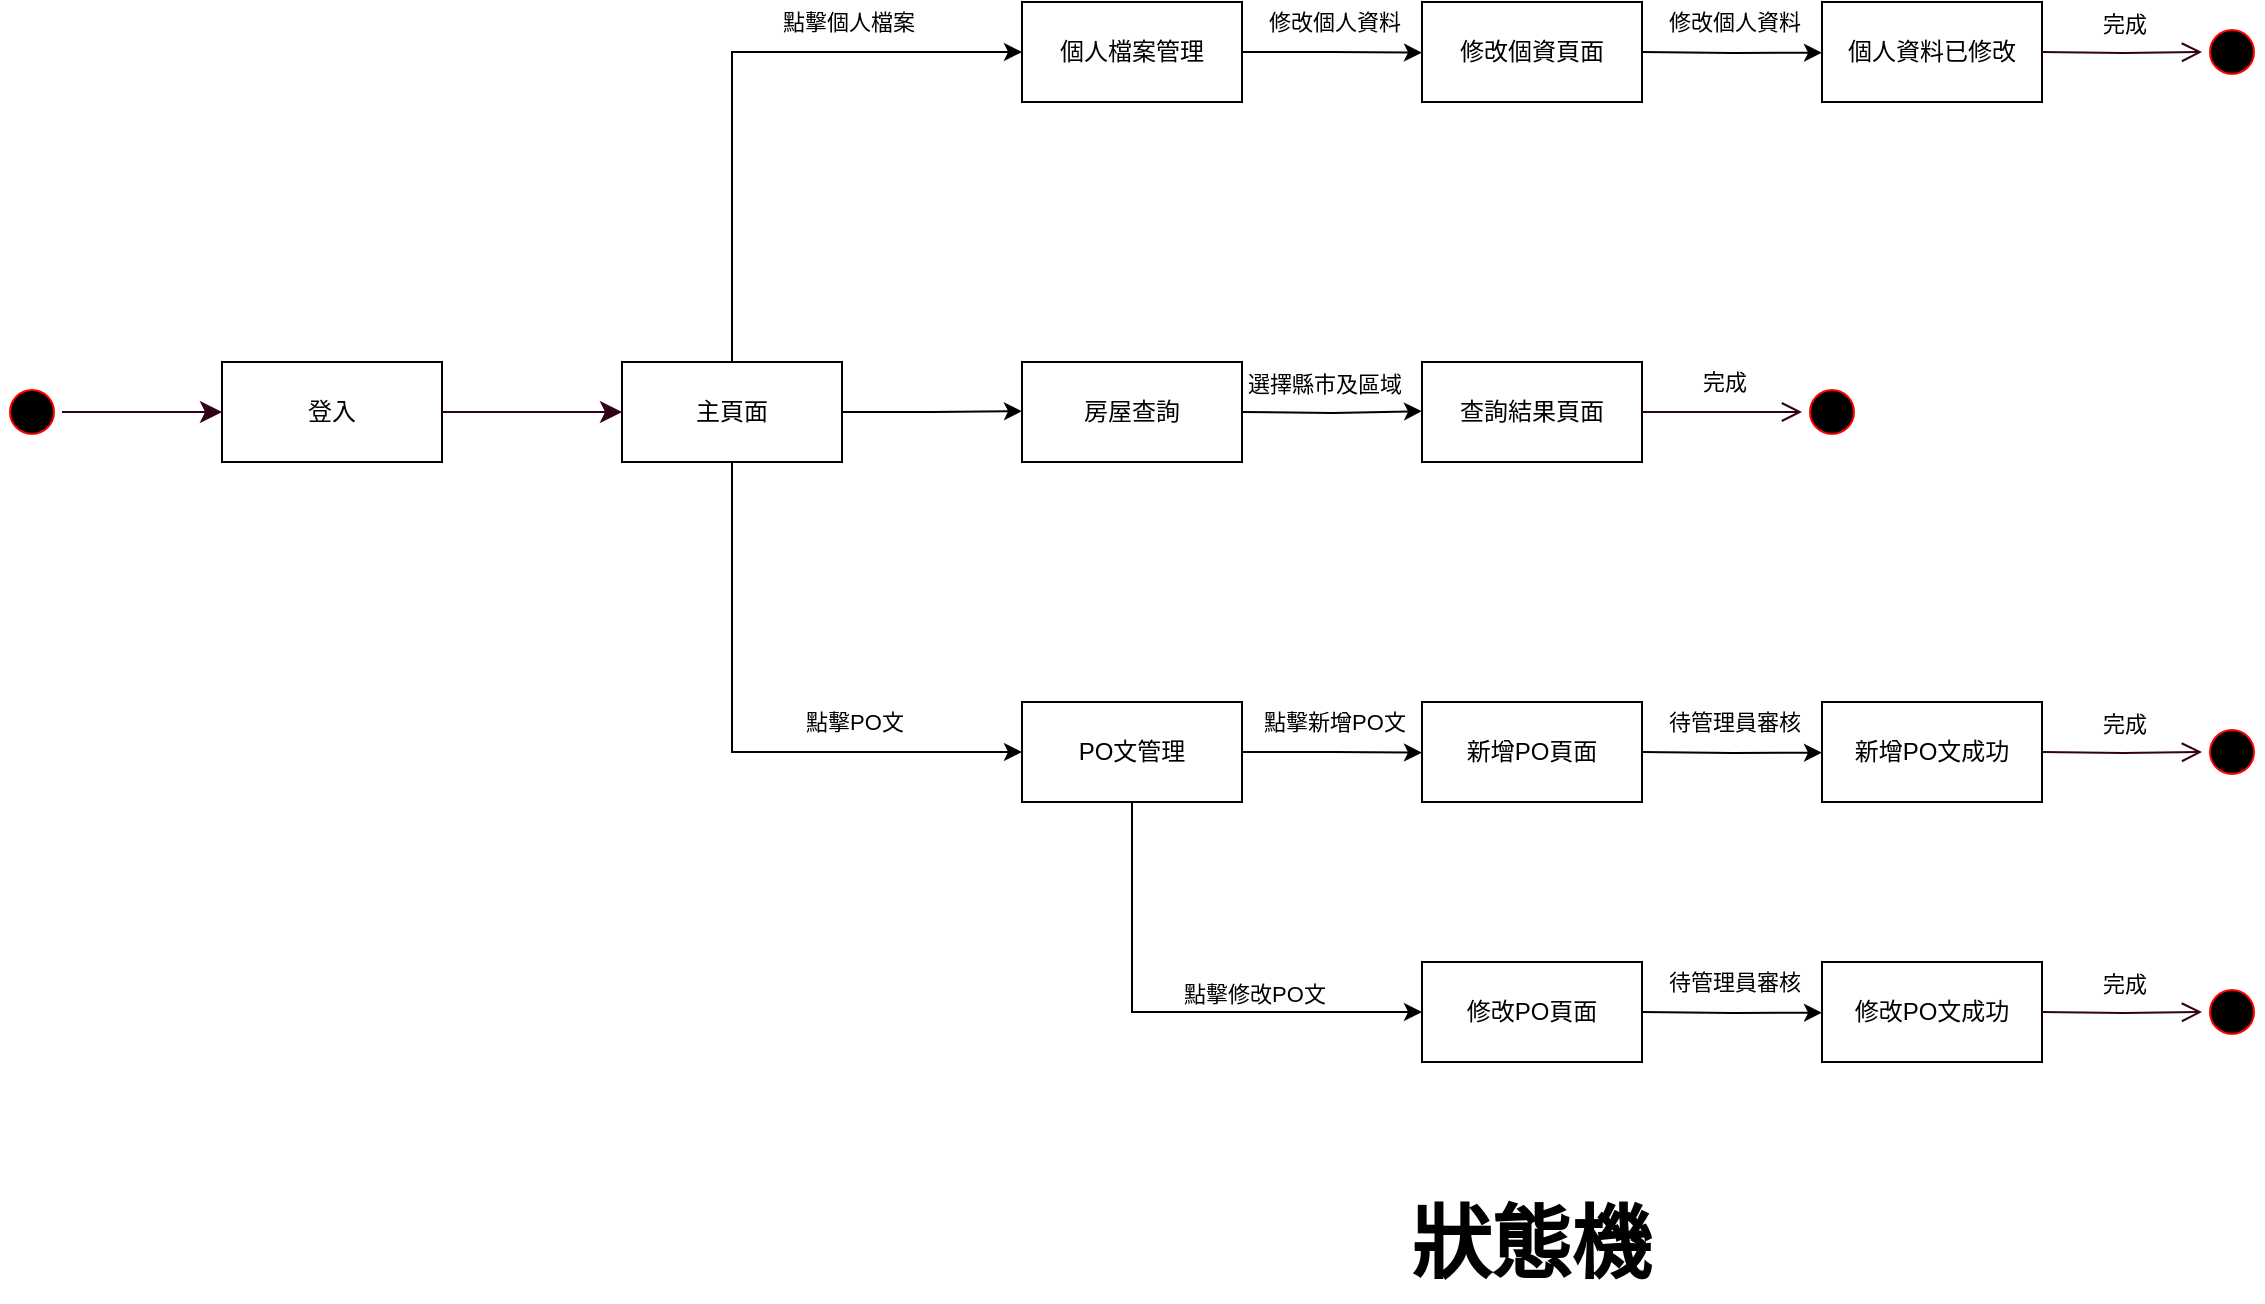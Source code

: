 <mxfile version="22.0.3" type="device">
  <diagram name="第1頁" id="zrS8h8VO2O7lW9n0PCQ2">
    <mxGraphModel dx="1863" dy="614" grid="1" gridSize="10" guides="1" tooltips="1" connect="1" arrows="1" fold="1" page="1" pageScale="1" pageWidth="827" pageHeight="1169" math="0" shadow="0">
      <root>
        <mxCell id="0" />
        <mxCell id="1" parent="0" />
        <mxCell id="yGvaIuRayk3CMt5AqlUQ-1" value="" style="ellipse;html=1;shape=startState;fillColor=#000000;strokeColor=#ff0000;" vertex="1" parent="1">
          <mxGeometry x="-350" y="1240" width="30" height="30" as="geometry" />
        </mxCell>
        <mxCell id="yGvaIuRayk3CMt5AqlUQ-2" value="" style="edgeStyle=orthogonalEdgeStyle;html=1;verticalAlign=bottom;endArrow=classic;endSize=8;strokeColor=#33001A;rounded=0;endFill=1;" edge="1" parent="1" source="yGvaIuRayk3CMt5AqlUQ-1">
          <mxGeometry relative="1" as="geometry">
            <mxPoint x="-240" y="1255" as="targetPoint" />
          </mxGeometry>
        </mxCell>
        <mxCell id="yGvaIuRayk3CMt5AqlUQ-3" value="登入" style="html=1;whiteSpace=wrap;" vertex="1" parent="1">
          <mxGeometry x="-240" y="1230" width="110" height="50" as="geometry" />
        </mxCell>
        <mxCell id="yGvaIuRayk3CMt5AqlUQ-4" value="" style="edgeStyle=orthogonalEdgeStyle;html=1;verticalAlign=bottom;endArrow=classic;endSize=8;strokeColor=#33001A;rounded=0;exitX=1;exitY=0.5;exitDx=0;exitDy=0;endFill=1;" edge="1" parent="1" source="yGvaIuRayk3CMt5AqlUQ-3">
          <mxGeometry relative="1" as="geometry">
            <mxPoint x="-40" y="1255" as="targetPoint" />
            <mxPoint x="-120" y="1255" as="sourcePoint" />
          </mxGeometry>
        </mxCell>
        <mxCell id="yGvaIuRayk3CMt5AqlUQ-5" style="edgeStyle=orthogonalEdgeStyle;rounded=0;orthogonalLoop=1;jettySize=auto;html=1;exitX=1;exitY=0.5;exitDx=0;exitDy=0;" edge="1" parent="1" source="yGvaIuRayk3CMt5AqlUQ-8">
          <mxGeometry relative="1" as="geometry">
            <mxPoint x="160" y="1254.571" as="targetPoint" />
          </mxGeometry>
        </mxCell>
        <mxCell id="yGvaIuRayk3CMt5AqlUQ-6" style="edgeStyle=orthogonalEdgeStyle;rounded=0;orthogonalLoop=1;jettySize=auto;html=1;exitX=0.5;exitY=0;exitDx=0;exitDy=0;entryX=0;entryY=0.5;entryDx=0;entryDy=0;" edge="1" parent="1" source="yGvaIuRayk3CMt5AqlUQ-8" target="yGvaIuRayk3CMt5AqlUQ-18">
          <mxGeometry relative="1" as="geometry">
            <mxPoint x="130" y="1060" as="targetPoint" />
          </mxGeometry>
        </mxCell>
        <mxCell id="yGvaIuRayk3CMt5AqlUQ-7" value="點擊個人檔案" style="edgeLabel;html=1;align=center;verticalAlign=middle;resizable=0;points=[];" connectable="0" vertex="1" parent="yGvaIuRayk3CMt5AqlUQ-6">
          <mxGeometry x="0.418" y="2" relative="1" as="geometry">
            <mxPoint y="-13" as="offset" />
          </mxGeometry>
        </mxCell>
        <mxCell id="yGvaIuRayk3CMt5AqlUQ-8" value="主頁面" style="html=1;whiteSpace=wrap;" vertex="1" parent="1">
          <mxGeometry x="-40" y="1230" width="110" height="50" as="geometry" />
        </mxCell>
        <mxCell id="yGvaIuRayk3CMt5AqlUQ-9" value="房屋查詢" style="html=1;whiteSpace=wrap;" vertex="1" parent="1">
          <mxGeometry x="160" y="1230" width="110" height="50" as="geometry" />
        </mxCell>
        <mxCell id="yGvaIuRayk3CMt5AqlUQ-10" style="edgeStyle=orthogonalEdgeStyle;rounded=0;orthogonalLoop=1;jettySize=auto;html=1;exitX=1;exitY=0.5;exitDx=0;exitDy=0;" edge="1" parent="1">
          <mxGeometry relative="1" as="geometry">
            <mxPoint x="360" y="1254.571" as="targetPoint" />
            <mxPoint x="270" y="1255" as="sourcePoint" />
          </mxGeometry>
        </mxCell>
        <mxCell id="yGvaIuRayk3CMt5AqlUQ-11" value="選擇縣市及區域" style="edgeLabel;html=1;align=center;verticalAlign=middle;resizable=0;points=[];" connectable="0" vertex="1" parent="yGvaIuRayk3CMt5AqlUQ-10">
          <mxGeometry x="-0.275" y="-1" relative="1" as="geometry">
            <mxPoint x="8" y="-16" as="offset" />
          </mxGeometry>
        </mxCell>
        <mxCell id="yGvaIuRayk3CMt5AqlUQ-12" value="查詢結果頁面" style="html=1;whiteSpace=wrap;" vertex="1" parent="1">
          <mxGeometry x="360" y="1230" width="110" height="50" as="geometry" />
        </mxCell>
        <mxCell id="yGvaIuRayk3CMt5AqlUQ-13" value="" style="ellipse;html=1;shape=startState;fillColor=#000000;strokeColor=#ff0000;" vertex="1" parent="1">
          <mxGeometry x="550" y="1240" width="30" height="30" as="geometry" />
        </mxCell>
        <mxCell id="yGvaIuRayk3CMt5AqlUQ-14" value="" style="edgeStyle=orthogonalEdgeStyle;html=1;verticalAlign=bottom;endArrow=open;endSize=8;strokeColor=#33001A;rounded=0;exitX=1;exitY=0.5;exitDx=0;exitDy=0;entryX=0;entryY=0.5;entryDx=0;entryDy=0;" edge="1" parent="1" source="yGvaIuRayk3CMt5AqlUQ-12" target="yGvaIuRayk3CMt5AqlUQ-13">
          <mxGeometry relative="1" as="geometry">
            <mxPoint x="565" y="1269" as="targetPoint" />
            <mxPoint x="800" y="1279" as="sourcePoint" />
          </mxGeometry>
        </mxCell>
        <mxCell id="yGvaIuRayk3CMt5AqlUQ-15" value="完成" style="edgeLabel;html=1;align=center;verticalAlign=middle;resizable=0;points=[];" connectable="0" vertex="1" parent="yGvaIuRayk3CMt5AqlUQ-14">
          <mxGeometry x="-0.056" y="2" relative="1" as="geometry">
            <mxPoint x="3" y="-13" as="offset" />
          </mxGeometry>
        </mxCell>
        <mxCell id="yGvaIuRayk3CMt5AqlUQ-16" style="edgeStyle=orthogonalEdgeStyle;rounded=0;orthogonalLoop=1;jettySize=auto;html=1;exitX=1;exitY=0.5;exitDx=0;exitDy=0;" edge="1" parent="1" source="yGvaIuRayk3CMt5AqlUQ-18">
          <mxGeometry relative="1" as="geometry">
            <mxPoint x="360" y="1075.333" as="targetPoint" />
          </mxGeometry>
        </mxCell>
        <mxCell id="yGvaIuRayk3CMt5AqlUQ-17" value="修改個人資料" style="edgeLabel;html=1;align=center;verticalAlign=middle;resizable=0;points=[];" connectable="0" vertex="1" parent="yGvaIuRayk3CMt5AqlUQ-16">
          <mxGeometry x="0.034" relative="1" as="geometry">
            <mxPoint y="-16" as="offset" />
          </mxGeometry>
        </mxCell>
        <mxCell id="yGvaIuRayk3CMt5AqlUQ-18" value="個人檔案管理" style="html=1;whiteSpace=wrap;" vertex="1" parent="1">
          <mxGeometry x="160" y="1050" width="110" height="50" as="geometry" />
        </mxCell>
        <mxCell id="yGvaIuRayk3CMt5AqlUQ-19" value="修改個資頁面" style="html=1;whiteSpace=wrap;" vertex="1" parent="1">
          <mxGeometry x="360" y="1050" width="110" height="50" as="geometry" />
        </mxCell>
        <mxCell id="yGvaIuRayk3CMt5AqlUQ-20" style="edgeStyle=orthogonalEdgeStyle;rounded=0;orthogonalLoop=1;jettySize=auto;html=1;exitX=1;exitY=0.5;exitDx=0;exitDy=0;" edge="1" parent="1">
          <mxGeometry relative="1" as="geometry">
            <mxPoint x="560" y="1075.333" as="targetPoint" />
            <mxPoint x="470" y="1075" as="sourcePoint" />
          </mxGeometry>
        </mxCell>
        <mxCell id="yGvaIuRayk3CMt5AqlUQ-21" value="修改個人資料" style="edgeLabel;html=1;align=center;verticalAlign=middle;resizable=0;points=[];" connectable="0" vertex="1" parent="yGvaIuRayk3CMt5AqlUQ-20">
          <mxGeometry x="0.034" relative="1" as="geometry">
            <mxPoint y="-16" as="offset" />
          </mxGeometry>
        </mxCell>
        <mxCell id="yGvaIuRayk3CMt5AqlUQ-22" value="個人資料已修改" style="html=1;whiteSpace=wrap;" vertex="1" parent="1">
          <mxGeometry x="560" y="1050" width="110" height="50" as="geometry" />
        </mxCell>
        <mxCell id="yGvaIuRayk3CMt5AqlUQ-23" value="" style="ellipse;html=1;shape=startState;fillColor=#000000;strokeColor=#ff0000;" vertex="1" parent="1">
          <mxGeometry x="750" y="1060" width="30" height="30" as="geometry" />
        </mxCell>
        <mxCell id="yGvaIuRayk3CMt5AqlUQ-24" value="" style="edgeStyle=orthogonalEdgeStyle;html=1;verticalAlign=bottom;endArrow=open;endSize=8;strokeColor=#33001A;rounded=0;exitX=1;exitY=0.5;exitDx=0;exitDy=0;entryX=0;entryY=0.5;entryDx=0;entryDy=0;" edge="1" parent="1" target="yGvaIuRayk3CMt5AqlUQ-23">
          <mxGeometry relative="1" as="geometry">
            <mxPoint x="765" y="1089" as="targetPoint" />
            <mxPoint x="670" y="1075" as="sourcePoint" />
          </mxGeometry>
        </mxCell>
        <mxCell id="yGvaIuRayk3CMt5AqlUQ-25" value="完成" style="edgeLabel;html=1;align=center;verticalAlign=middle;resizable=0;points=[];" connectable="0" vertex="1" parent="yGvaIuRayk3CMt5AqlUQ-24">
          <mxGeometry x="-0.056" y="2" relative="1" as="geometry">
            <mxPoint x="3" y="-13" as="offset" />
          </mxGeometry>
        </mxCell>
        <mxCell id="yGvaIuRayk3CMt5AqlUQ-26" style="edgeStyle=orthogonalEdgeStyle;rounded=0;orthogonalLoop=1;jettySize=auto;html=1;exitX=0.5;exitY=1;exitDx=0;exitDy=0;entryX=0;entryY=0.5;entryDx=0;entryDy=0;" edge="1" parent="1" source="yGvaIuRayk3CMt5AqlUQ-8" target="yGvaIuRayk3CMt5AqlUQ-31">
          <mxGeometry relative="1" as="geometry">
            <mxPoint x="75" y="1330" as="targetPoint" />
            <mxPoint x="-40" y="1500" as="sourcePoint" />
          </mxGeometry>
        </mxCell>
        <mxCell id="yGvaIuRayk3CMt5AqlUQ-27" value="點擊PO文" style="edgeLabel;html=1;align=center;verticalAlign=middle;resizable=0;points=[];" connectable="0" vertex="1" parent="yGvaIuRayk3CMt5AqlUQ-26">
          <mxGeometry x="0.418" y="2" relative="1" as="geometry">
            <mxPoint y="-13" as="offset" />
          </mxGeometry>
        </mxCell>
        <mxCell id="yGvaIuRayk3CMt5AqlUQ-28" style="edgeStyle=orthogonalEdgeStyle;rounded=0;orthogonalLoop=1;jettySize=auto;html=1;exitX=1;exitY=0.5;exitDx=0;exitDy=0;" edge="1" parent="1" source="yGvaIuRayk3CMt5AqlUQ-31">
          <mxGeometry relative="1" as="geometry">
            <mxPoint x="360" y="1425.333" as="targetPoint" />
          </mxGeometry>
        </mxCell>
        <mxCell id="yGvaIuRayk3CMt5AqlUQ-29" value="點擊新增PO文" style="edgeLabel;html=1;align=center;verticalAlign=middle;resizable=0;points=[];" connectable="0" vertex="1" parent="yGvaIuRayk3CMt5AqlUQ-28">
          <mxGeometry x="0.034" relative="1" as="geometry">
            <mxPoint y="-16" as="offset" />
          </mxGeometry>
        </mxCell>
        <mxCell id="yGvaIuRayk3CMt5AqlUQ-30" style="edgeStyle=orthogonalEdgeStyle;rounded=0;orthogonalLoop=1;jettySize=auto;html=1;exitX=0.5;exitY=1;exitDx=0;exitDy=0;entryX=0;entryY=0.5;entryDx=0;entryDy=0;" edge="1" parent="1" source="yGvaIuRayk3CMt5AqlUQ-31" target="yGvaIuRayk3CMt5AqlUQ-41">
          <mxGeometry relative="1" as="geometry" />
        </mxCell>
        <mxCell id="yGvaIuRayk3CMt5AqlUQ-31" value="PO文管理" style="html=1;whiteSpace=wrap;" vertex="1" parent="1">
          <mxGeometry x="160" y="1400" width="110" height="50" as="geometry" />
        </mxCell>
        <mxCell id="yGvaIuRayk3CMt5AqlUQ-32" value="新增PO頁面" style="html=1;whiteSpace=wrap;" vertex="1" parent="1">
          <mxGeometry x="360" y="1400" width="110" height="50" as="geometry" />
        </mxCell>
        <mxCell id="yGvaIuRayk3CMt5AqlUQ-33" style="edgeStyle=orthogonalEdgeStyle;rounded=0;orthogonalLoop=1;jettySize=auto;html=1;exitX=1;exitY=0.5;exitDx=0;exitDy=0;" edge="1" parent="1">
          <mxGeometry relative="1" as="geometry">
            <mxPoint x="560" y="1425.333" as="targetPoint" />
            <mxPoint x="470" y="1425" as="sourcePoint" />
          </mxGeometry>
        </mxCell>
        <mxCell id="yGvaIuRayk3CMt5AqlUQ-34" value="待管理員審核" style="edgeLabel;html=1;align=center;verticalAlign=middle;resizable=0;points=[];" connectable="0" vertex="1" parent="yGvaIuRayk3CMt5AqlUQ-33">
          <mxGeometry x="0.034" relative="1" as="geometry">
            <mxPoint y="-16" as="offset" />
          </mxGeometry>
        </mxCell>
        <mxCell id="yGvaIuRayk3CMt5AqlUQ-35" value="新增PO文成功" style="html=1;whiteSpace=wrap;" vertex="1" parent="1">
          <mxGeometry x="560" y="1400" width="110" height="50" as="geometry" />
        </mxCell>
        <mxCell id="yGvaIuRayk3CMt5AqlUQ-36" value="" style="ellipse;html=1;shape=startState;fillColor=#000000;strokeColor=#ff0000;" vertex="1" parent="1">
          <mxGeometry x="750" y="1410" width="30" height="30" as="geometry" />
        </mxCell>
        <mxCell id="yGvaIuRayk3CMt5AqlUQ-37" value="" style="edgeStyle=orthogonalEdgeStyle;html=1;verticalAlign=bottom;endArrow=open;endSize=8;strokeColor=#33001A;rounded=0;exitX=1;exitY=0.5;exitDx=0;exitDy=0;entryX=0;entryY=0.5;entryDx=0;entryDy=0;" edge="1" parent="1" target="yGvaIuRayk3CMt5AqlUQ-36">
          <mxGeometry relative="1" as="geometry">
            <mxPoint x="765" y="1439" as="targetPoint" />
            <mxPoint x="670" y="1425" as="sourcePoint" />
          </mxGeometry>
        </mxCell>
        <mxCell id="yGvaIuRayk3CMt5AqlUQ-38" value="完成" style="edgeLabel;html=1;align=center;verticalAlign=middle;resizable=0;points=[];" connectable="0" vertex="1" parent="yGvaIuRayk3CMt5AqlUQ-37">
          <mxGeometry x="-0.056" y="2" relative="1" as="geometry">
            <mxPoint x="3" y="-13" as="offset" />
          </mxGeometry>
        </mxCell>
        <mxCell id="yGvaIuRayk3CMt5AqlUQ-39" value="&lt;span style=&quot;font-size: 40px;&quot;&gt;&lt;b&gt;狀態機&lt;/b&gt;&lt;/span&gt;" style="text;html=1;align=center;verticalAlign=middle;resizable=0;points=[];autosize=1;strokeColor=none;fillColor=none;" vertex="1" parent="1">
          <mxGeometry x="344" y="1640" width="140" height="60" as="geometry" />
        </mxCell>
        <mxCell id="yGvaIuRayk3CMt5AqlUQ-40" value="點擊修改PO文" style="edgeLabel;html=1;align=center;verticalAlign=middle;resizable=0;points=[];" connectable="0" vertex="1" parent="1">
          <mxGeometry x="270.003" y="1540.004" as="geometry">
            <mxPoint x="6" y="6" as="offset" />
          </mxGeometry>
        </mxCell>
        <mxCell id="yGvaIuRayk3CMt5AqlUQ-41" value="修改PO頁面" style="html=1;whiteSpace=wrap;" vertex="1" parent="1">
          <mxGeometry x="360" y="1530" width="110" height="50" as="geometry" />
        </mxCell>
        <mxCell id="yGvaIuRayk3CMt5AqlUQ-42" style="edgeStyle=orthogonalEdgeStyle;rounded=0;orthogonalLoop=1;jettySize=auto;html=1;exitX=1;exitY=0.5;exitDx=0;exitDy=0;" edge="1" parent="1">
          <mxGeometry relative="1" as="geometry">
            <mxPoint x="560" y="1555.333" as="targetPoint" />
            <mxPoint x="470" y="1555" as="sourcePoint" />
          </mxGeometry>
        </mxCell>
        <mxCell id="yGvaIuRayk3CMt5AqlUQ-43" value="待管理員審核" style="edgeLabel;html=1;align=center;verticalAlign=middle;resizable=0;points=[];" connectable="0" vertex="1" parent="yGvaIuRayk3CMt5AqlUQ-42">
          <mxGeometry x="0.034" relative="1" as="geometry">
            <mxPoint y="-16" as="offset" />
          </mxGeometry>
        </mxCell>
        <mxCell id="yGvaIuRayk3CMt5AqlUQ-44" value="修改PO文成功" style="html=1;whiteSpace=wrap;" vertex="1" parent="1">
          <mxGeometry x="560" y="1530" width="110" height="50" as="geometry" />
        </mxCell>
        <mxCell id="yGvaIuRayk3CMt5AqlUQ-45" value="" style="ellipse;html=1;shape=startState;fillColor=#000000;strokeColor=#ff0000;" vertex="1" parent="1">
          <mxGeometry x="750" y="1540" width="30" height="30" as="geometry" />
        </mxCell>
        <mxCell id="yGvaIuRayk3CMt5AqlUQ-46" value="" style="edgeStyle=orthogonalEdgeStyle;html=1;verticalAlign=bottom;endArrow=open;endSize=8;strokeColor=#33001A;rounded=0;exitX=1;exitY=0.5;exitDx=0;exitDy=0;entryX=0;entryY=0.5;entryDx=0;entryDy=0;" edge="1" parent="1" target="yGvaIuRayk3CMt5AqlUQ-45">
          <mxGeometry relative="1" as="geometry">
            <mxPoint x="765" y="1569" as="targetPoint" />
            <mxPoint x="670" y="1555" as="sourcePoint" />
          </mxGeometry>
        </mxCell>
        <mxCell id="yGvaIuRayk3CMt5AqlUQ-47" value="完成" style="edgeLabel;html=1;align=center;verticalAlign=middle;resizable=0;points=[];" connectable="0" vertex="1" parent="yGvaIuRayk3CMt5AqlUQ-46">
          <mxGeometry x="-0.056" y="2" relative="1" as="geometry">
            <mxPoint x="3" y="-13" as="offset" />
          </mxGeometry>
        </mxCell>
      </root>
    </mxGraphModel>
  </diagram>
</mxfile>
